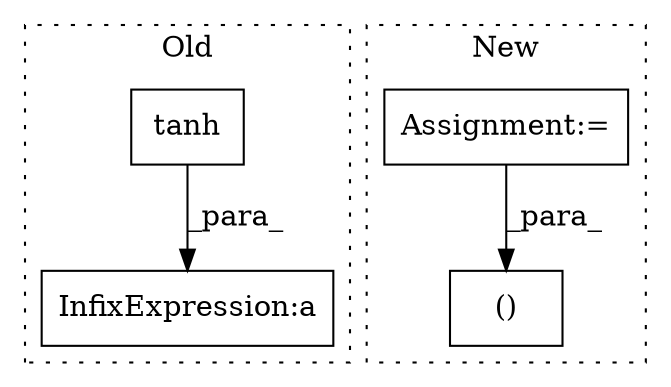 digraph G {
subgraph cluster0 {
1 [label="tanh" a="32" s="23603,23610" l="5,1" shape="box"];
3 [label="InfixExpression:a" a="27" s="23611" l="3" shape="box"];
label = "Old";
style="dotted";
}
subgraph cluster1 {
2 [label="()" a="106" s="23882" l="37" shape="box"];
4 [label="Assignment:=" a="7" s="23744" l="1" shape="box"];
label = "New";
style="dotted";
}
1 -> 3 [label="_para_"];
4 -> 2 [label="_para_"];
}